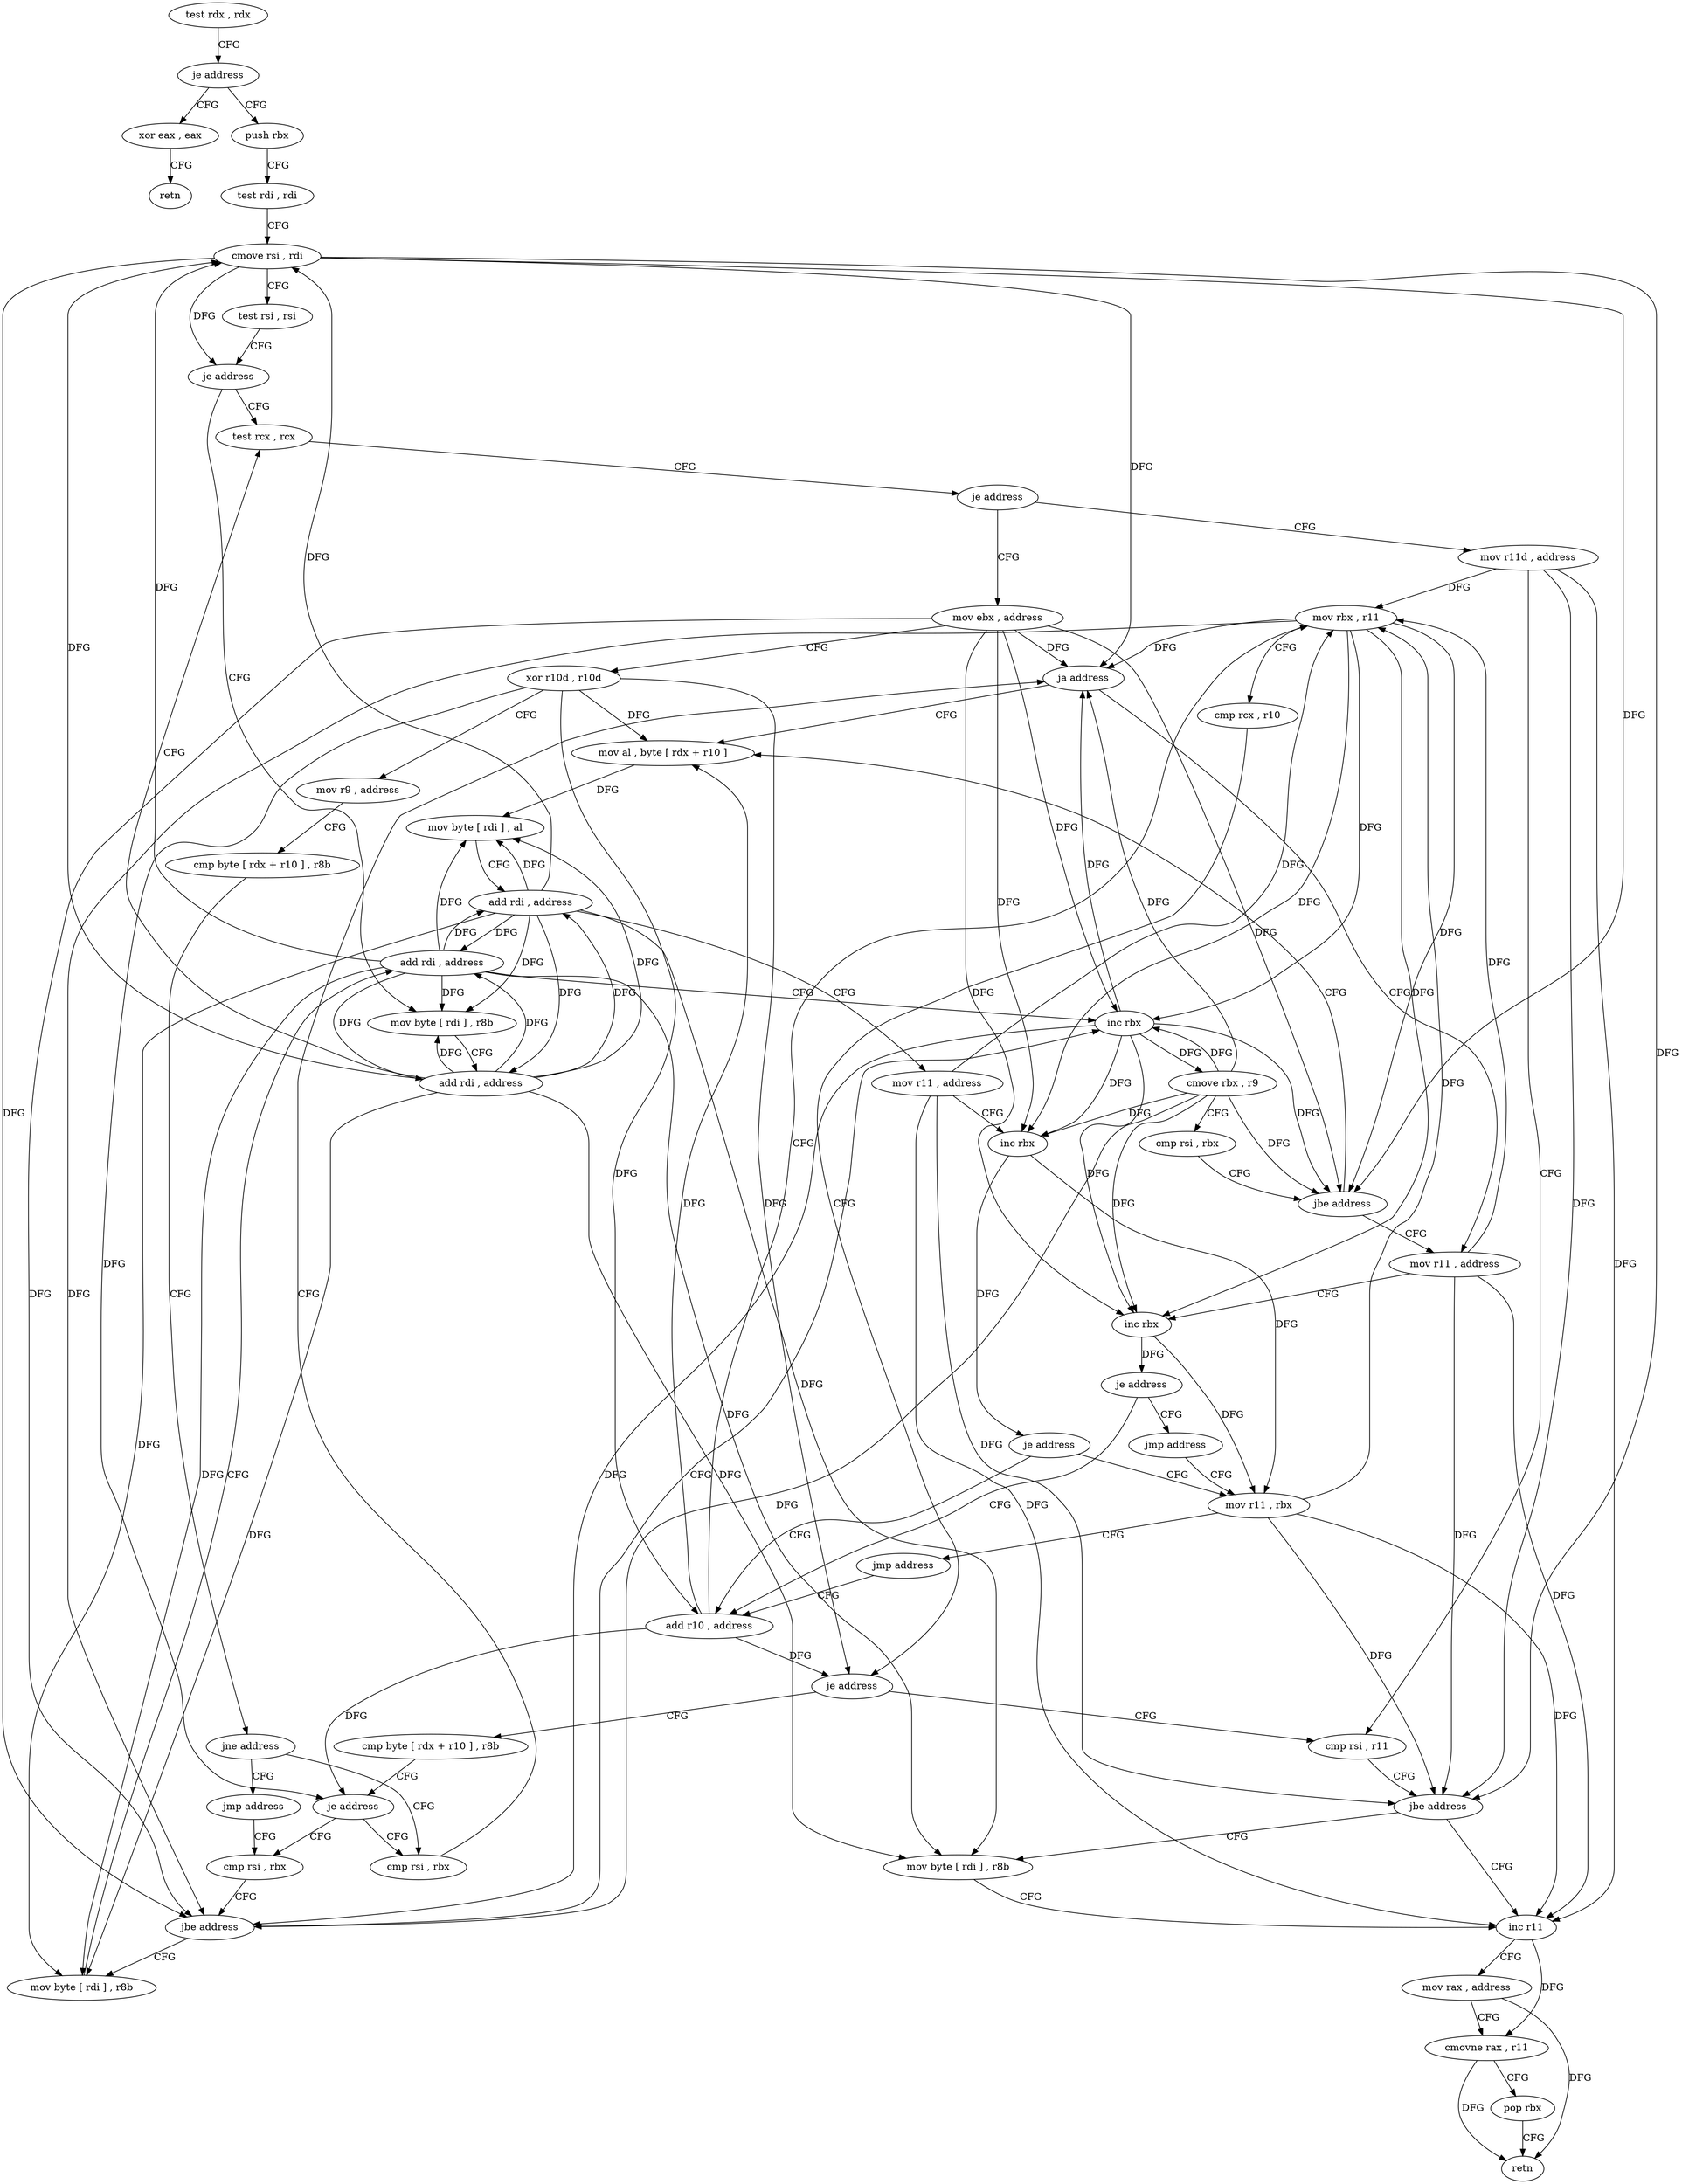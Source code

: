 digraph "func" {
"4334512" [label = "test rdx , rdx" ]
"4334515" [label = "je address" ]
"4334675" [label = "xor eax , eax" ]
"4334521" [label = "push rbx" ]
"4334677" [label = "retn" ]
"4334522" [label = "test rdi , rdi" ]
"4334525" [label = "cmove rsi , rdi" ]
"4334529" [label = "test rsi , rsi" ]
"4334532" [label = "je address" ]
"4334541" [label = "test rcx , rcx" ]
"4334534" [label = "mov byte [ rdi ] , r8b" ]
"4334544" [label = "je address" ]
"4334678" [label = "mov r11d , address" ]
"4334550" [label = "mov ebx , address" ]
"4334537" [label = "add rdi , address" ]
"4334684" [label = "cmp rsi , r11" ]
"4334555" [label = "xor r10d , r10d" ]
"4334558" [label = "mov r9 , address" ]
"4334565" [label = "cmp byte [ rdx + r10 ] , r8b" ]
"4334569" [label = "jne address" ]
"4334594" [label = "cmp rsi , rbx" ]
"4334571" [label = "jmp address" ]
"4334692" [label = "inc r11" ]
"4334695" [label = "mov rax , address" ]
"4334702" [label = "cmovne rax , r11" ]
"4334706" [label = "pop rbx" ]
"4334707" [label = "retn" ]
"4334689" [label = "mov byte [ rdi ] , r8b" ]
"4334597" [label = "ja address" ]
"4334648" [label = "mov al , byte [ rdx + r10 ]" ]
"4334599" [label = "mov r11 , address" ]
"4334624" [label = "cmp rsi , rbx" ]
"4334652" [label = "mov byte [ rdi ] , al" ]
"4334654" [label = "add rdi , address" ]
"4334658" [label = "mov r11 , address" ]
"4334665" [label = "inc rbx" ]
"4334668" [label = "je address" ]
"4334576" [label = "add r10 , address" ]
"4334670" [label = "mov r11 , rbx" ]
"4334606" [label = "inc rbx" ]
"4334609" [label = "je address" ]
"4334611" [label = "jmp address" ]
"4334627" [label = "jbe address" ]
"4334636" [label = "inc rbx" ]
"4334629" [label = "mov byte [ rdi ] , r8b" ]
"4334580" [label = "mov rbx , r11" ]
"4334583" [label = "cmp rcx , r10" ]
"4334586" [label = "je address" ]
"4334588" [label = "cmp byte [ rdx + r10 ] , r8b" ]
"4334673" [label = "jmp address" ]
"4334639" [label = "cmove rbx , r9" ]
"4334643" [label = "cmp rsi , rbx" ]
"4334646" [label = "jbe address" ]
"4334632" [label = "add rdi , address" ]
"4334687" [label = "jbe address" ]
"4334592" [label = "je address" ]
"4334512" -> "4334515" [ label = "CFG" ]
"4334515" -> "4334675" [ label = "CFG" ]
"4334515" -> "4334521" [ label = "CFG" ]
"4334675" -> "4334677" [ label = "CFG" ]
"4334521" -> "4334522" [ label = "CFG" ]
"4334522" -> "4334525" [ label = "CFG" ]
"4334525" -> "4334529" [ label = "CFG" ]
"4334525" -> "4334532" [ label = "DFG" ]
"4334525" -> "4334687" [ label = "DFG" ]
"4334525" -> "4334597" [ label = "DFG" ]
"4334525" -> "4334627" [ label = "DFG" ]
"4334525" -> "4334646" [ label = "DFG" ]
"4334529" -> "4334532" [ label = "CFG" ]
"4334532" -> "4334541" [ label = "CFG" ]
"4334532" -> "4334534" [ label = "CFG" ]
"4334541" -> "4334544" [ label = "CFG" ]
"4334534" -> "4334537" [ label = "CFG" ]
"4334544" -> "4334678" [ label = "CFG" ]
"4334544" -> "4334550" [ label = "CFG" ]
"4334678" -> "4334684" [ label = "CFG" ]
"4334678" -> "4334687" [ label = "DFG" ]
"4334678" -> "4334692" [ label = "DFG" ]
"4334678" -> "4334580" [ label = "DFG" ]
"4334550" -> "4334555" [ label = "CFG" ]
"4334550" -> "4334597" [ label = "DFG" ]
"4334550" -> "4334665" [ label = "DFG" ]
"4334550" -> "4334606" [ label = "DFG" ]
"4334550" -> "4334627" [ label = "DFG" ]
"4334550" -> "4334636" [ label = "DFG" ]
"4334550" -> "4334646" [ label = "DFG" ]
"4334537" -> "4334541" [ label = "CFG" ]
"4334537" -> "4334525" [ label = "DFG" ]
"4334537" -> "4334534" [ label = "DFG" ]
"4334537" -> "4334689" [ label = "DFG" ]
"4334537" -> "4334652" [ label = "DFG" ]
"4334537" -> "4334654" [ label = "DFG" ]
"4334537" -> "4334629" [ label = "DFG" ]
"4334537" -> "4334632" [ label = "DFG" ]
"4334684" -> "4334687" [ label = "CFG" ]
"4334555" -> "4334558" [ label = "CFG" ]
"4334555" -> "4334648" [ label = "DFG" ]
"4334555" -> "4334576" [ label = "DFG" ]
"4334555" -> "4334586" [ label = "DFG" ]
"4334555" -> "4334592" [ label = "DFG" ]
"4334558" -> "4334565" [ label = "CFG" ]
"4334565" -> "4334569" [ label = "CFG" ]
"4334569" -> "4334594" [ label = "CFG" ]
"4334569" -> "4334571" [ label = "CFG" ]
"4334594" -> "4334597" [ label = "CFG" ]
"4334571" -> "4334624" [ label = "CFG" ]
"4334692" -> "4334695" [ label = "CFG" ]
"4334692" -> "4334702" [ label = "DFG" ]
"4334695" -> "4334702" [ label = "CFG" ]
"4334695" -> "4334707" [ label = "DFG" ]
"4334702" -> "4334706" [ label = "CFG" ]
"4334702" -> "4334707" [ label = "DFG" ]
"4334706" -> "4334707" [ label = "CFG" ]
"4334689" -> "4334692" [ label = "CFG" ]
"4334597" -> "4334648" [ label = "CFG" ]
"4334597" -> "4334599" [ label = "CFG" ]
"4334648" -> "4334652" [ label = "DFG" ]
"4334599" -> "4334606" [ label = "CFG" ]
"4334599" -> "4334687" [ label = "DFG" ]
"4334599" -> "4334692" [ label = "DFG" ]
"4334599" -> "4334580" [ label = "DFG" ]
"4334624" -> "4334627" [ label = "CFG" ]
"4334652" -> "4334654" [ label = "CFG" ]
"4334654" -> "4334658" [ label = "CFG" ]
"4334654" -> "4334525" [ label = "DFG" ]
"4334654" -> "4334537" [ label = "DFG" ]
"4334654" -> "4334534" [ label = "DFG" ]
"4334654" -> "4334689" [ label = "DFG" ]
"4334654" -> "4334652" [ label = "DFG" ]
"4334654" -> "4334629" [ label = "DFG" ]
"4334654" -> "4334632" [ label = "DFG" ]
"4334658" -> "4334665" [ label = "CFG" ]
"4334658" -> "4334687" [ label = "DFG" ]
"4334658" -> "4334692" [ label = "DFG" ]
"4334658" -> "4334580" [ label = "DFG" ]
"4334665" -> "4334668" [ label = "DFG" ]
"4334665" -> "4334670" [ label = "DFG" ]
"4334668" -> "4334576" [ label = "CFG" ]
"4334668" -> "4334670" [ label = "CFG" ]
"4334576" -> "4334580" [ label = "CFG" ]
"4334576" -> "4334648" [ label = "DFG" ]
"4334576" -> "4334586" [ label = "DFG" ]
"4334576" -> "4334592" [ label = "DFG" ]
"4334670" -> "4334673" [ label = "CFG" ]
"4334670" -> "4334687" [ label = "DFG" ]
"4334670" -> "4334692" [ label = "DFG" ]
"4334670" -> "4334580" [ label = "DFG" ]
"4334606" -> "4334609" [ label = "DFG" ]
"4334606" -> "4334670" [ label = "DFG" ]
"4334609" -> "4334576" [ label = "CFG" ]
"4334609" -> "4334611" [ label = "CFG" ]
"4334611" -> "4334670" [ label = "CFG" ]
"4334627" -> "4334636" [ label = "CFG" ]
"4334627" -> "4334629" [ label = "CFG" ]
"4334636" -> "4334639" [ label = "DFG" ]
"4334636" -> "4334597" [ label = "DFG" ]
"4334636" -> "4334665" [ label = "DFG" ]
"4334636" -> "4334606" [ label = "DFG" ]
"4334636" -> "4334627" [ label = "DFG" ]
"4334636" -> "4334646" [ label = "DFG" ]
"4334629" -> "4334632" [ label = "CFG" ]
"4334580" -> "4334583" [ label = "CFG" ]
"4334580" -> "4334597" [ label = "DFG" ]
"4334580" -> "4334665" [ label = "DFG" ]
"4334580" -> "4334606" [ label = "DFG" ]
"4334580" -> "4334627" [ label = "DFG" ]
"4334580" -> "4334636" [ label = "DFG" ]
"4334580" -> "4334646" [ label = "DFG" ]
"4334583" -> "4334586" [ label = "CFG" ]
"4334586" -> "4334684" [ label = "CFG" ]
"4334586" -> "4334588" [ label = "CFG" ]
"4334588" -> "4334592" [ label = "CFG" ]
"4334673" -> "4334576" [ label = "CFG" ]
"4334639" -> "4334643" [ label = "CFG" ]
"4334639" -> "4334597" [ label = "DFG" ]
"4334639" -> "4334665" [ label = "DFG" ]
"4334639" -> "4334606" [ label = "DFG" ]
"4334639" -> "4334627" [ label = "DFG" ]
"4334639" -> "4334636" [ label = "DFG" ]
"4334639" -> "4334646" [ label = "DFG" ]
"4334643" -> "4334646" [ label = "CFG" ]
"4334646" -> "4334599" [ label = "CFG" ]
"4334646" -> "4334648" [ label = "CFG" ]
"4334632" -> "4334636" [ label = "CFG" ]
"4334632" -> "4334525" [ label = "DFG" ]
"4334632" -> "4334537" [ label = "DFG" ]
"4334632" -> "4334654" [ label = "DFG" ]
"4334632" -> "4334534" [ label = "DFG" ]
"4334632" -> "4334689" [ label = "DFG" ]
"4334632" -> "4334652" [ label = "DFG" ]
"4334632" -> "4334629" [ label = "DFG" ]
"4334687" -> "4334692" [ label = "CFG" ]
"4334687" -> "4334689" [ label = "CFG" ]
"4334592" -> "4334624" [ label = "CFG" ]
"4334592" -> "4334594" [ label = "CFG" ]
}
